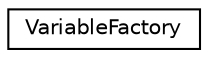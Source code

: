 digraph "Graphical Class Hierarchy"
{
 // LATEX_PDF_SIZE
  edge [fontname="Helvetica",fontsize="10",labelfontname="Helvetica",labelfontsize="10"];
  node [fontname="Helvetica",fontsize="10",shape=record];
  rankdir="LR";
  Node0 [label="VariableFactory",height=0.2,width=0.4,color="black", fillcolor="white", style="filled",URL="$classVariableFactory.html",tooltip="Factory class for creating generator variables."];
}
